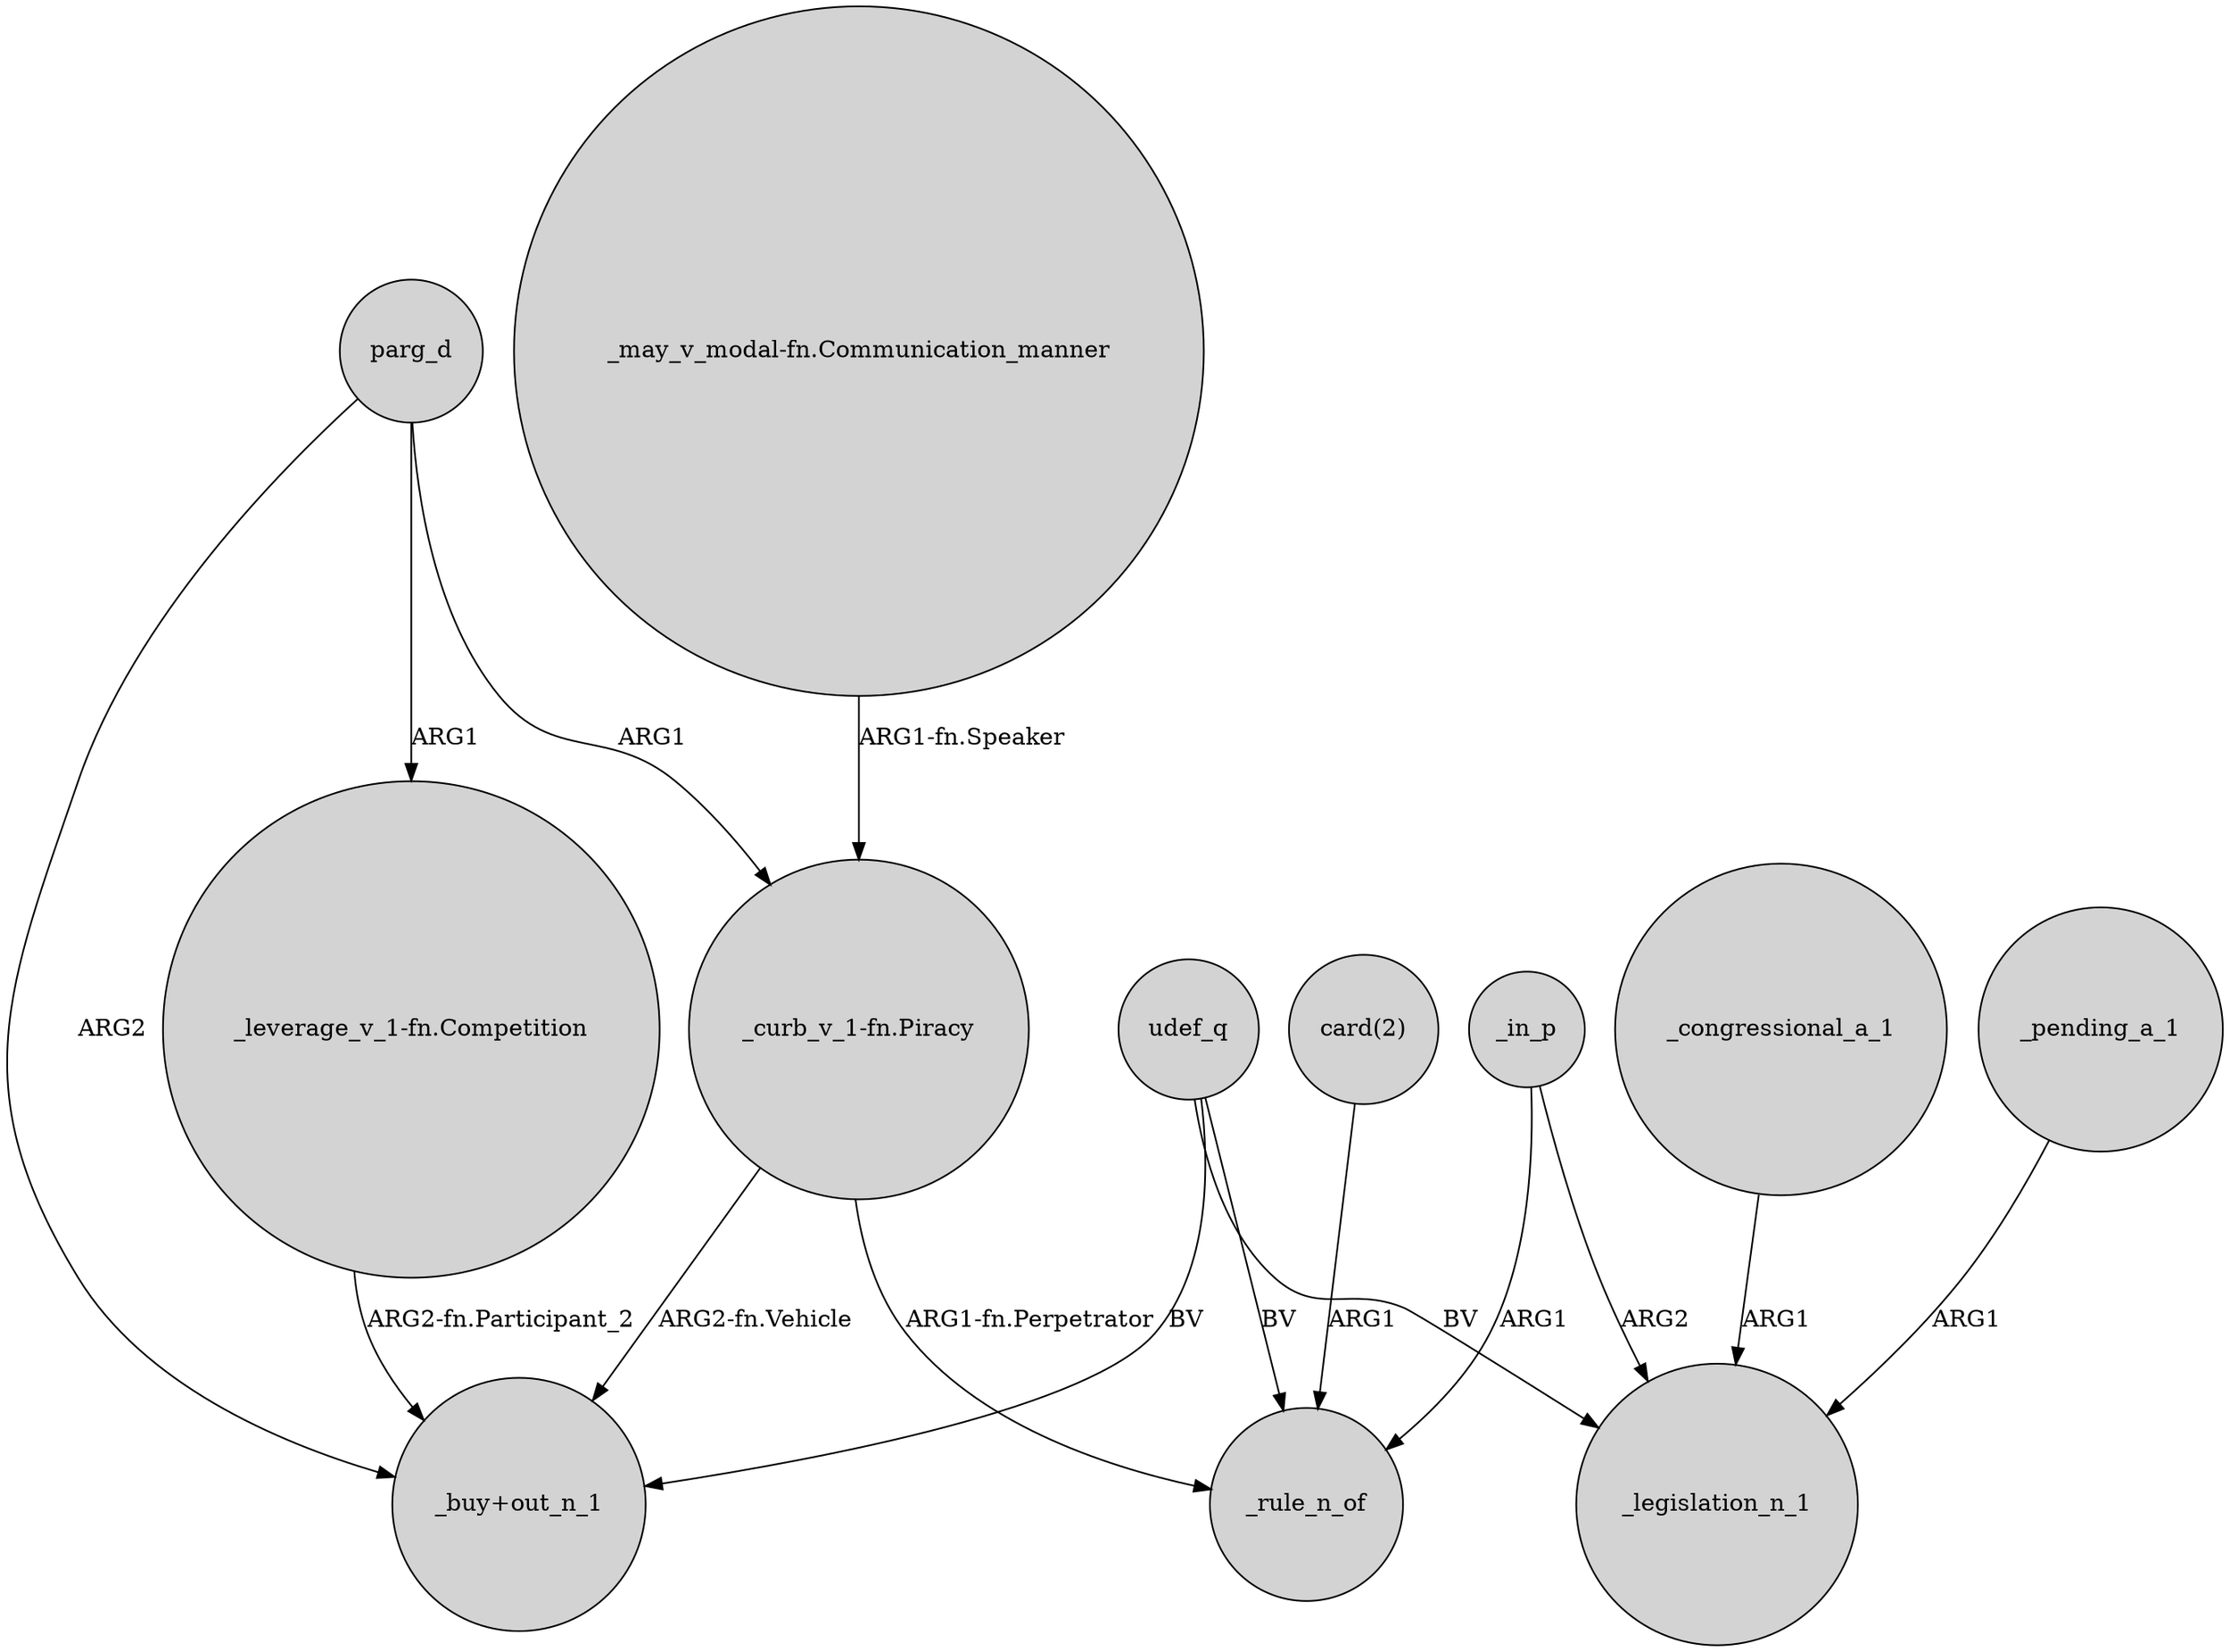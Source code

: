 digraph {
	node [shape=circle style=filled]
	parg_d -> "_leverage_v_1-fn.Competition" [label=ARG1]
	_in_p -> _rule_n_of [label=ARG1]
	"_leverage_v_1-fn.Competition" -> "_buy+out_n_1" [label="ARG2-fn.Participant_2"]
	"card(2)" -> _rule_n_of [label=ARG1]
	"_curb_v_1-fn.Piracy" -> "_buy+out_n_1" [label="ARG2-fn.Vehicle"]
	udef_q -> "_buy+out_n_1" [label=BV]
	parg_d -> "_curb_v_1-fn.Piracy" [label=ARG1]
	parg_d -> "_buy+out_n_1" [label=ARG2]
	_congressional_a_1 -> _legislation_n_1 [label=ARG1]
	udef_q -> _rule_n_of [label=BV]
	_pending_a_1 -> _legislation_n_1 [label=ARG1]
	"_curb_v_1-fn.Piracy" -> _rule_n_of [label="ARG1-fn.Perpetrator"]
	udef_q -> _legislation_n_1 [label=BV]
	_in_p -> _legislation_n_1 [label=ARG2]
	"_may_v_modal-fn.Communication_manner" -> "_curb_v_1-fn.Piracy" [label="ARG1-fn.Speaker"]
}

